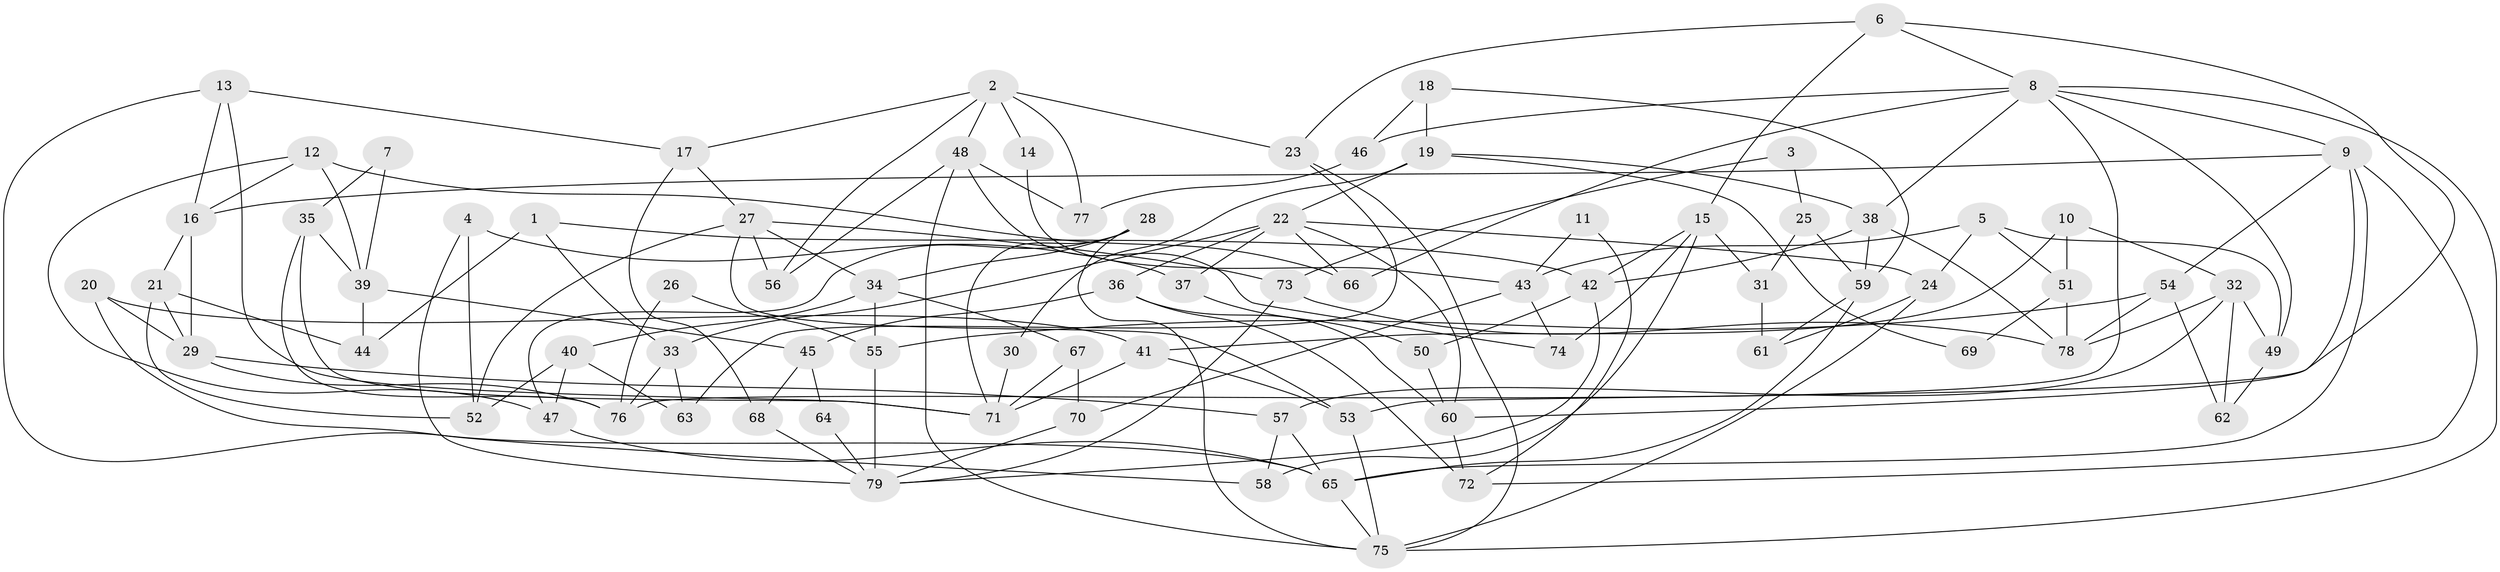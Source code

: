 // Generated by graph-tools (version 1.1) at 2025/36/03/09/25 02:36:22]
// undirected, 79 vertices, 158 edges
graph export_dot {
graph [start="1"]
  node [color=gray90,style=filled];
  1;
  2;
  3;
  4;
  5;
  6;
  7;
  8;
  9;
  10;
  11;
  12;
  13;
  14;
  15;
  16;
  17;
  18;
  19;
  20;
  21;
  22;
  23;
  24;
  25;
  26;
  27;
  28;
  29;
  30;
  31;
  32;
  33;
  34;
  35;
  36;
  37;
  38;
  39;
  40;
  41;
  42;
  43;
  44;
  45;
  46;
  47;
  48;
  49;
  50;
  51;
  52;
  53;
  54;
  55;
  56;
  57;
  58;
  59;
  60;
  61;
  62;
  63;
  64;
  65;
  66;
  67;
  68;
  69;
  70;
  71;
  72;
  73;
  74;
  75;
  76;
  77;
  78;
  79;
  1 -- 44;
  1 -- 42;
  1 -- 33;
  2 -- 23;
  2 -- 17;
  2 -- 14;
  2 -- 48;
  2 -- 56;
  2 -- 77;
  3 -- 25;
  3 -- 73;
  4 -- 37;
  4 -- 79;
  4 -- 52;
  5 -- 24;
  5 -- 49;
  5 -- 43;
  5 -- 51;
  6 -- 8;
  6 -- 53;
  6 -- 15;
  6 -- 23;
  7 -- 39;
  7 -- 35;
  8 -- 75;
  8 -- 9;
  8 -- 38;
  8 -- 46;
  8 -- 49;
  8 -- 66;
  8 -- 76;
  9 -- 16;
  9 -- 65;
  9 -- 54;
  9 -- 60;
  9 -- 72;
  10 -- 51;
  10 -- 32;
  10 -- 41;
  11 -- 72;
  11 -- 43;
  12 -- 66;
  12 -- 16;
  12 -- 39;
  12 -- 47;
  13 -- 71;
  13 -- 16;
  13 -- 17;
  13 -- 65;
  14 -- 43;
  15 -- 74;
  15 -- 31;
  15 -- 42;
  15 -- 58;
  16 -- 21;
  16 -- 29;
  17 -- 27;
  17 -- 68;
  18 -- 46;
  18 -- 19;
  18 -- 59;
  19 -- 38;
  19 -- 22;
  19 -- 30;
  19 -- 69;
  20 -- 58;
  20 -- 41;
  20 -- 29;
  21 -- 52;
  21 -- 29;
  21 -- 44;
  22 -- 60;
  22 -- 33;
  22 -- 24;
  22 -- 36;
  22 -- 37;
  22 -- 66;
  23 -- 75;
  23 -- 63;
  24 -- 75;
  24 -- 61;
  25 -- 31;
  25 -- 59;
  26 -- 55;
  26 -- 76;
  27 -- 73;
  27 -- 34;
  27 -- 52;
  27 -- 53;
  27 -- 56;
  28 -- 47;
  28 -- 71;
  28 -- 34;
  28 -- 75;
  29 -- 76;
  29 -- 57;
  30 -- 71;
  31 -- 61;
  32 -- 57;
  32 -- 49;
  32 -- 62;
  32 -- 78;
  33 -- 63;
  33 -- 76;
  34 -- 40;
  34 -- 55;
  34 -- 67;
  35 -- 39;
  35 -- 76;
  35 -- 71;
  36 -- 72;
  36 -- 45;
  36 -- 60;
  37 -- 50;
  38 -- 59;
  38 -- 42;
  38 -- 78;
  39 -- 45;
  39 -- 44;
  40 -- 47;
  40 -- 52;
  40 -- 63;
  41 -- 53;
  41 -- 71;
  42 -- 50;
  42 -- 79;
  43 -- 70;
  43 -- 74;
  45 -- 68;
  45 -- 64;
  46 -- 77;
  47 -- 65;
  48 -- 56;
  48 -- 74;
  48 -- 75;
  48 -- 77;
  49 -- 62;
  50 -- 60;
  51 -- 78;
  51 -- 69;
  53 -- 75;
  54 -- 78;
  54 -- 55;
  54 -- 62;
  55 -- 79;
  57 -- 65;
  57 -- 58;
  59 -- 65;
  59 -- 61;
  60 -- 72;
  64 -- 79;
  65 -- 75;
  67 -- 71;
  67 -- 70;
  68 -- 79;
  70 -- 79;
  73 -- 79;
  73 -- 78;
}
